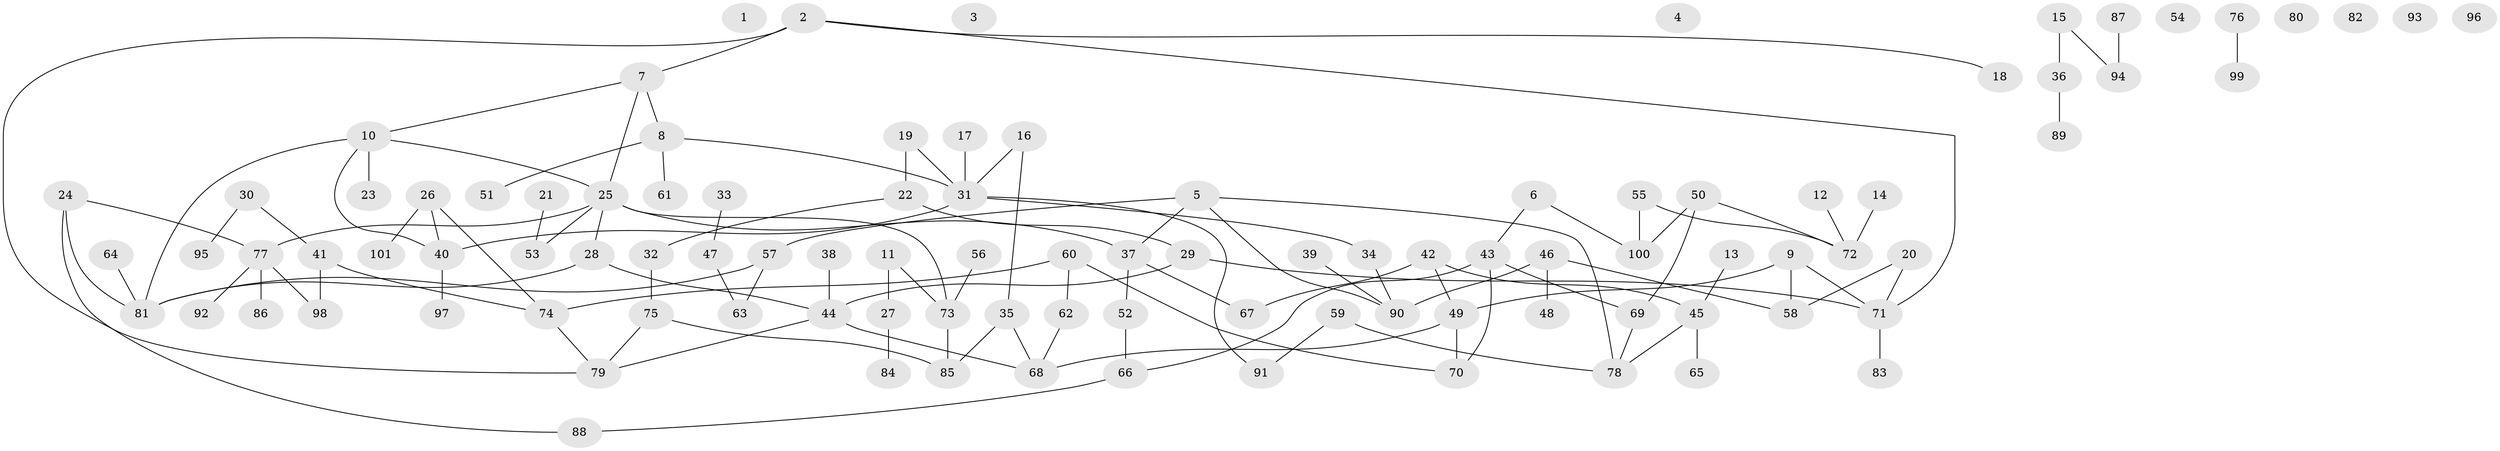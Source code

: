 // Generated by graph-tools (version 1.1) at 2025/00/03/09/25 03:00:51]
// undirected, 101 vertices, 118 edges
graph export_dot {
graph [start="1"]
  node [color=gray90,style=filled];
  1;
  2;
  3;
  4;
  5;
  6;
  7;
  8;
  9;
  10;
  11;
  12;
  13;
  14;
  15;
  16;
  17;
  18;
  19;
  20;
  21;
  22;
  23;
  24;
  25;
  26;
  27;
  28;
  29;
  30;
  31;
  32;
  33;
  34;
  35;
  36;
  37;
  38;
  39;
  40;
  41;
  42;
  43;
  44;
  45;
  46;
  47;
  48;
  49;
  50;
  51;
  52;
  53;
  54;
  55;
  56;
  57;
  58;
  59;
  60;
  61;
  62;
  63;
  64;
  65;
  66;
  67;
  68;
  69;
  70;
  71;
  72;
  73;
  74;
  75;
  76;
  77;
  78;
  79;
  80;
  81;
  82;
  83;
  84;
  85;
  86;
  87;
  88;
  89;
  90;
  91;
  92;
  93;
  94;
  95;
  96;
  97;
  98;
  99;
  100;
  101;
  2 -- 7;
  2 -- 18;
  2 -- 71;
  2 -- 79;
  5 -- 37;
  5 -- 57;
  5 -- 78;
  5 -- 90;
  6 -- 43;
  6 -- 100;
  7 -- 8;
  7 -- 10;
  7 -- 25;
  8 -- 31;
  8 -- 51;
  8 -- 61;
  9 -- 49;
  9 -- 58;
  9 -- 71;
  10 -- 23;
  10 -- 25;
  10 -- 40;
  10 -- 81;
  11 -- 27;
  11 -- 73;
  12 -- 72;
  13 -- 45;
  14 -- 72;
  15 -- 36;
  15 -- 94;
  16 -- 31;
  16 -- 35;
  17 -- 31;
  19 -- 22;
  19 -- 31;
  20 -- 58;
  20 -- 71;
  21 -- 53;
  22 -- 29;
  22 -- 32;
  24 -- 77;
  24 -- 81;
  24 -- 88;
  25 -- 28;
  25 -- 37;
  25 -- 53;
  25 -- 73;
  25 -- 77;
  26 -- 40;
  26 -- 74;
  26 -- 101;
  27 -- 84;
  28 -- 44;
  28 -- 81;
  29 -- 44;
  29 -- 71;
  30 -- 41;
  30 -- 95;
  31 -- 34;
  31 -- 40;
  31 -- 91;
  32 -- 75;
  33 -- 47;
  34 -- 90;
  35 -- 68;
  35 -- 85;
  36 -- 89;
  37 -- 52;
  37 -- 67;
  38 -- 44;
  39 -- 90;
  40 -- 97;
  41 -- 74;
  41 -- 98;
  42 -- 45;
  42 -- 49;
  42 -- 67;
  43 -- 66;
  43 -- 69;
  43 -- 70;
  44 -- 68;
  44 -- 79;
  45 -- 65;
  45 -- 78;
  46 -- 48;
  46 -- 58;
  46 -- 90;
  47 -- 63;
  49 -- 68;
  49 -- 70;
  50 -- 69;
  50 -- 72;
  50 -- 100;
  52 -- 66;
  55 -- 72;
  55 -- 100;
  56 -- 73;
  57 -- 63;
  57 -- 81;
  59 -- 78;
  59 -- 91;
  60 -- 62;
  60 -- 70;
  60 -- 74;
  62 -- 68;
  64 -- 81;
  66 -- 88;
  69 -- 78;
  71 -- 83;
  73 -- 85;
  74 -- 79;
  75 -- 79;
  75 -- 85;
  76 -- 99;
  77 -- 86;
  77 -- 92;
  77 -- 98;
  87 -- 94;
}
